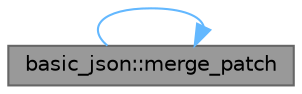 digraph "basic_json::merge_patch"
{
 // LATEX_PDF_SIZE
  bgcolor="transparent";
  edge [fontname=Helvetica,fontsize=10,labelfontname=Helvetica,labelfontsize=10];
  node [fontname=Helvetica,fontsize=10,shape=box,height=0.2,width=0.4];
  rankdir="RL";
  Node1 [id="Node000001",label="basic_json::merge_patch",height=0.2,width=0.4,color="gray40", fillcolor="grey60", style="filled", fontcolor="black",tooltip="applies a JSON Merge Patch"];
  Node1 -> Node1 [id="edge2_Node000001_Node000001",dir="back",color="steelblue1",style="solid",tooltip=" "];
}

